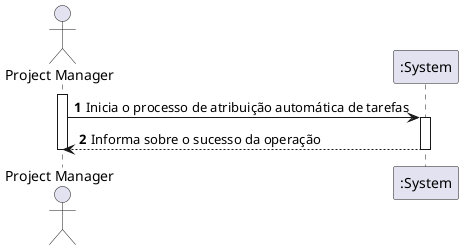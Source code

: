 @startuml

autonumber
actor "Project Manager" as PM


activate PM
PM -> ":System" : Inicia o processo de atribuição automática de tarefas
activate ":System"
":System" --> PM : Informa sobre o sucesso da operação

deactivate ":System"
deactivate PM

@enduml